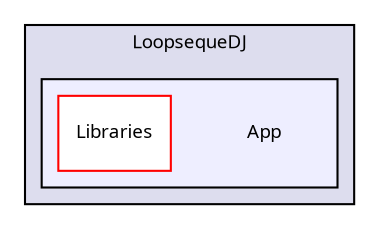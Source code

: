 digraph "App" {
  bgcolor=transparent;
  compound=true
  node [ fontsize="9", fontname="LucidaGrande"];
  edge [ labelfontsize="9", labelfontname="LucidaGrande"];
  subgraph clusterdir_4cd0641a445bc12c37bc429509fc135f {
    graph [ bgcolor="#ddddee", pencolor="black", label="LoopsequeDJ" fontname="LucidaGrande", fontsize="9", URL="dir_4cd0641a445bc12c37bc429509fc135f.html"]
  subgraph clusterdir_f81787cb97d0820c2b8fa2f8088998d9 {
    graph [ bgcolor="#eeeeff", pencolor="black", label="" URL="dir_f81787cb97d0820c2b8fa2f8088998d9.html"];
    dir_f81787cb97d0820c2b8fa2f8088998d9 [shape=plaintext label="App"];
    dir_a1d32042fd0b824b0abf408b44507fce [shape=box label="Libraries" color="red" fillcolor="white" style="filled" URL="dir_a1d32042fd0b824b0abf408b44507fce.html"];
  }
  }
}
